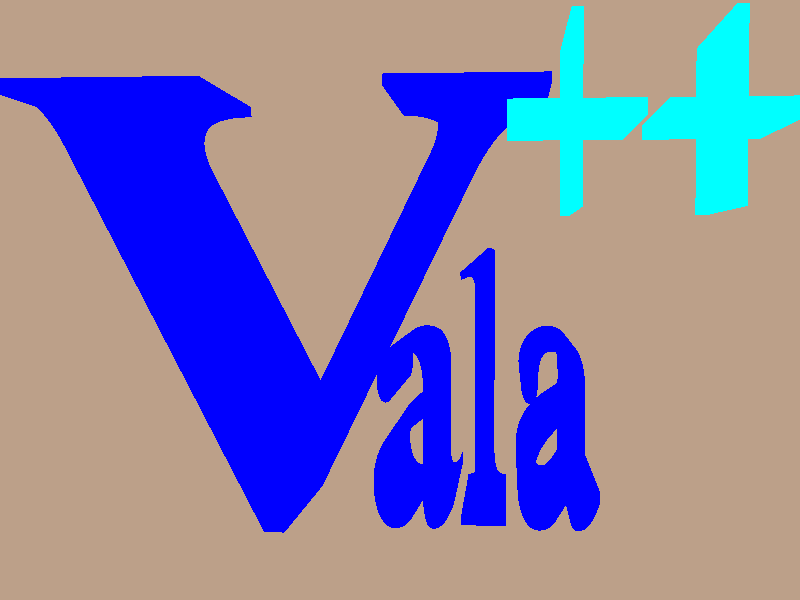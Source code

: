 // POV-Ray 3.6 Scene File "slocvala.pov"
// Author: Marcec Mario, 2013

// email:  <mario.marce42@googlmail.com>
// orginal tutorial :homepage: http://wwww.f-lohmueller.de
//
//povray slocvala.pov +H320 +V320
//size changed with imagemagic.
//------------------------------------------------------------------------
#version 3.6;
global_settings{ assumed_gamma 1.0 }
//------------------------------------------------------------------------
#include "colors.inc"
#include "textures.inc"
#include "glass.inc"
#include "metals.inc"
#include "golds.inc"
#include "stones.inc"
#include "woods.inc"
#include "shapes.inc"
#include "shapes2.inc"
#include "functions.inc"
#include "math.inc"          
#include "transforms.inc"
//------------------------------------------------------------------------
#declare Camera_0 = camera {                                 // xy-view
                             angle 20
                             location  <0.0 , 0.0 ,-38.0>
                             right     x*image_width/image_height
                             look_at   <0.0 , 0.0 , 0.0>
                           }

#declare Camera_1 = camera {                                // diagonal view
                             angle 17
                             location  <20.0 , 20.0 ,-20.0>
                             right     x*image_width/image_height
                             look_at   <0.5 , 1 , 0.0>
                           }
#declare Camera_2 = camera {                               // yz-view
                             angle 20          
                             location  <31.0 , 7.0 ,1.0>
                             right     x*image_width/image_height
                             look_at   <1.5 , 1.4 , 1.0>
                           }
#declare Camera_3 = camera { 
                             
							location <2, 1, -4.75>
						    look_at <1.6,0.85,0>
						    angle 35
                           }

camera{Camera_3}

//------------------------------------------------------------------------
// sun -------------------------------------------------------------------
light_source{<1500,2500,-2500> color White}
// sky -------------------------------------------------------------------
sky_sphere{ pigment{ gradient <0,1,0>
                     color_map{ [0   color rgb<1,1,1>         ]//White
                                [0.4 color rgb<1,1,1>]//~Navy
                                [0.6 color rgb<1,1,1>]//<0.14,0.14,0.56>]//~Navy
                                [1.0 color rgb<1,1,1>         ]//White
                              }
                     scale 2 }
           } // end of sky_sphere 
//---------------------------- objects in scene ----------------------------
//--------------------------------------------------------------------------
#default{ finish {ambient 0.15 diffuse 0.85} } // 

sphere {< 4,0,-1>, 1 texture{pigment{color Red}finish{ reflection 1 }} }

//-----------------------------------------------------------------------------------
sphere{ <0,0,0>, 5 translate<1,0,7>
        texture{ Gold_Nugget   }        
      }
 
 text {
    ttf "timrom.ttf" "V" 1, 0
    pigment { Blue }
    scale<3,2.5,1>
  }
  text {
    ttf "timrom.ttf" "++" 1, 0
    pigment { Cyan }
    scale<1,1.5,1>
	translate<2,1,0>
  }
  text {
    ttf "timrom.ttf" "ala" 1, 0
    pigment { Blue }
    scale<0.75,1.5,1>
	translate<1.5,0,0>
  }
// ------------------------------------------------------------------------------------------------------- end
